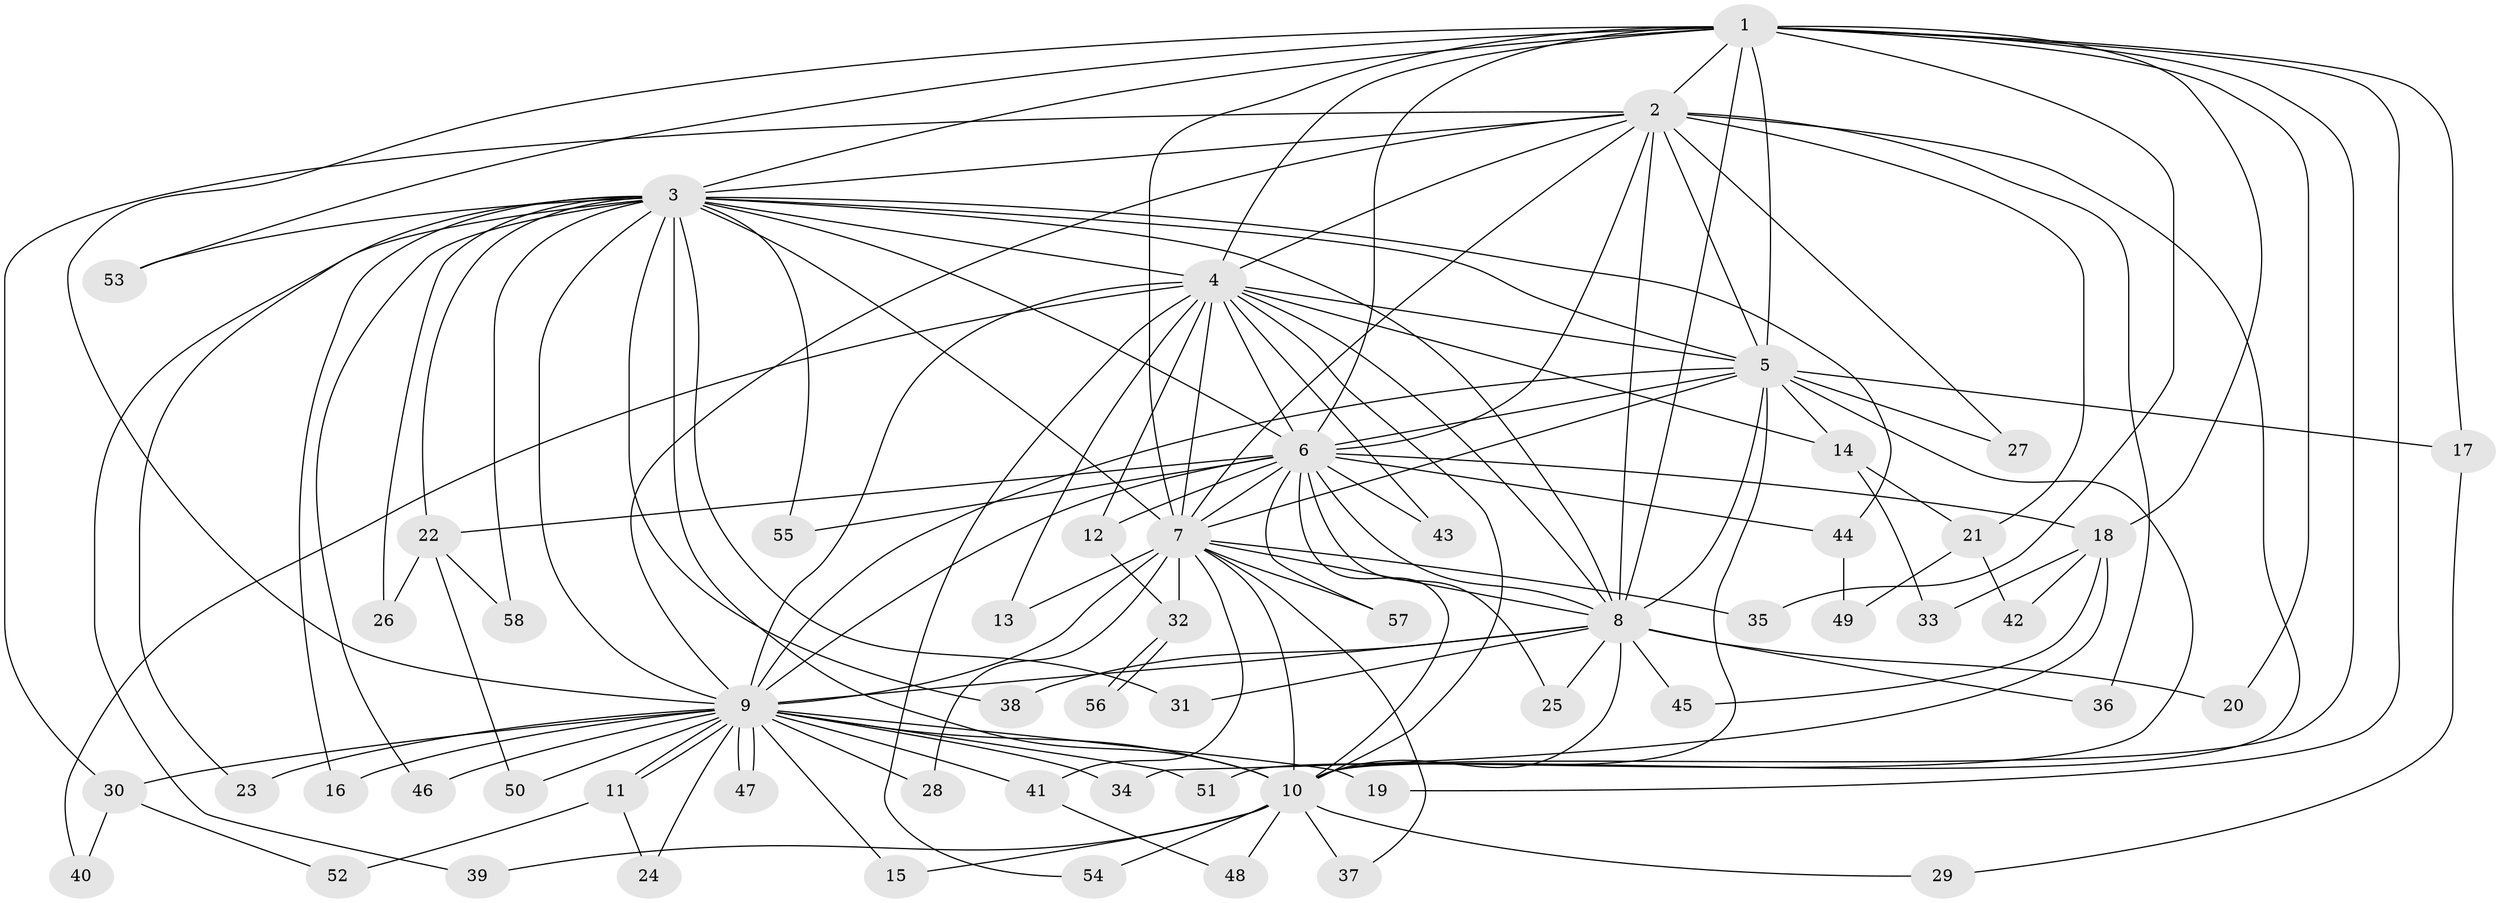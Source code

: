 // Generated by graph-tools (version 1.1) at 2025/45/03/09/25 04:45:56]
// undirected, 58 vertices, 141 edges
graph export_dot {
graph [start="1"]
  node [color=gray90,style=filled];
  1;
  2;
  3;
  4;
  5;
  6;
  7;
  8;
  9;
  10;
  11;
  12;
  13;
  14;
  15;
  16;
  17;
  18;
  19;
  20;
  21;
  22;
  23;
  24;
  25;
  26;
  27;
  28;
  29;
  30;
  31;
  32;
  33;
  34;
  35;
  36;
  37;
  38;
  39;
  40;
  41;
  42;
  43;
  44;
  45;
  46;
  47;
  48;
  49;
  50;
  51;
  52;
  53;
  54;
  55;
  56;
  57;
  58;
  1 -- 2;
  1 -- 3;
  1 -- 4;
  1 -- 5;
  1 -- 6;
  1 -- 7;
  1 -- 8;
  1 -- 9;
  1 -- 10;
  1 -- 17;
  1 -- 18;
  1 -- 19;
  1 -- 20;
  1 -- 35;
  1 -- 53;
  2 -- 3;
  2 -- 4;
  2 -- 5;
  2 -- 6;
  2 -- 7;
  2 -- 8;
  2 -- 9;
  2 -- 10;
  2 -- 21;
  2 -- 27;
  2 -- 30;
  2 -- 36;
  3 -- 4;
  3 -- 5;
  3 -- 6;
  3 -- 7;
  3 -- 8;
  3 -- 9;
  3 -- 10;
  3 -- 16;
  3 -- 22;
  3 -- 23;
  3 -- 26;
  3 -- 31;
  3 -- 38;
  3 -- 39;
  3 -- 44;
  3 -- 46;
  3 -- 53;
  3 -- 55;
  3 -- 58;
  4 -- 5;
  4 -- 6;
  4 -- 7;
  4 -- 8;
  4 -- 9;
  4 -- 10;
  4 -- 12;
  4 -- 13;
  4 -- 14;
  4 -- 40;
  4 -- 43;
  4 -- 54;
  5 -- 6;
  5 -- 7;
  5 -- 8;
  5 -- 9;
  5 -- 10;
  5 -- 14;
  5 -- 17;
  5 -- 27;
  5 -- 51;
  6 -- 7;
  6 -- 8;
  6 -- 9;
  6 -- 10;
  6 -- 12;
  6 -- 18;
  6 -- 22;
  6 -- 25;
  6 -- 43;
  6 -- 44;
  6 -- 55;
  6 -- 57;
  7 -- 8;
  7 -- 9;
  7 -- 10;
  7 -- 13;
  7 -- 28;
  7 -- 32;
  7 -- 35;
  7 -- 37;
  7 -- 41;
  7 -- 57;
  8 -- 9;
  8 -- 10;
  8 -- 20;
  8 -- 25;
  8 -- 31;
  8 -- 36;
  8 -- 38;
  8 -- 45;
  9 -- 10;
  9 -- 11;
  9 -- 11;
  9 -- 15;
  9 -- 16;
  9 -- 19;
  9 -- 23;
  9 -- 24;
  9 -- 28;
  9 -- 30;
  9 -- 34;
  9 -- 41;
  9 -- 46;
  9 -- 47;
  9 -- 47;
  9 -- 50;
  9 -- 51;
  10 -- 15;
  10 -- 29;
  10 -- 37;
  10 -- 39;
  10 -- 48;
  10 -- 54;
  11 -- 24;
  11 -- 52;
  12 -- 32;
  14 -- 21;
  14 -- 33;
  17 -- 29;
  18 -- 33;
  18 -- 34;
  18 -- 42;
  18 -- 45;
  21 -- 42;
  21 -- 49;
  22 -- 26;
  22 -- 50;
  22 -- 58;
  30 -- 40;
  30 -- 52;
  32 -- 56;
  32 -- 56;
  41 -- 48;
  44 -- 49;
}
